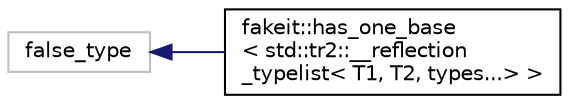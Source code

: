 digraph "Graphical Class Hierarchy"
{
  edge [fontname="Helvetica",fontsize="10",labelfontname="Helvetica",labelfontsize="10"];
  node [fontname="Helvetica",fontsize="10",shape=record];
  rankdir="LR";
  Node1 [label="false_type",height=0.2,width=0.4,color="grey75", fillcolor="white", style="filled"];
  Node1 -> Node2 [dir="back",color="midnightblue",fontsize="10",style="solid",fontname="Helvetica"];
  Node2 [label="fakeit::has_one_base\l\< std::tr2::__reflection\l_typelist\< T1, T2, types...\> \>",height=0.2,width=0.4,color="black", fillcolor="white", style="filled",URL="$d1/d4c/classfakeit_1_1has__one__base_3_01std_1_1tr2_1_1____reflection__typelist_3_01T1_00_01T2_00_01types_8_8_8_4_01_4.html"];
}
